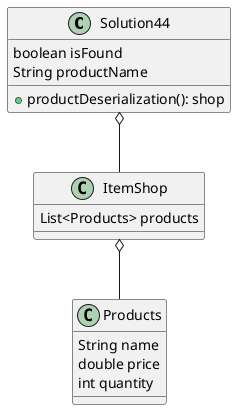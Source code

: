 @startuml
'https://plantuml.com/sequence-diagram

class Solution44 {
boolean isFound
String productName
+productDeserialization(): shop
}

class Products {
String name
double price
int quantity
}

class ItemShop{
List<Products> products
}

Solution44 o-- ItemShop
ItemShop o-- Products
@enduml